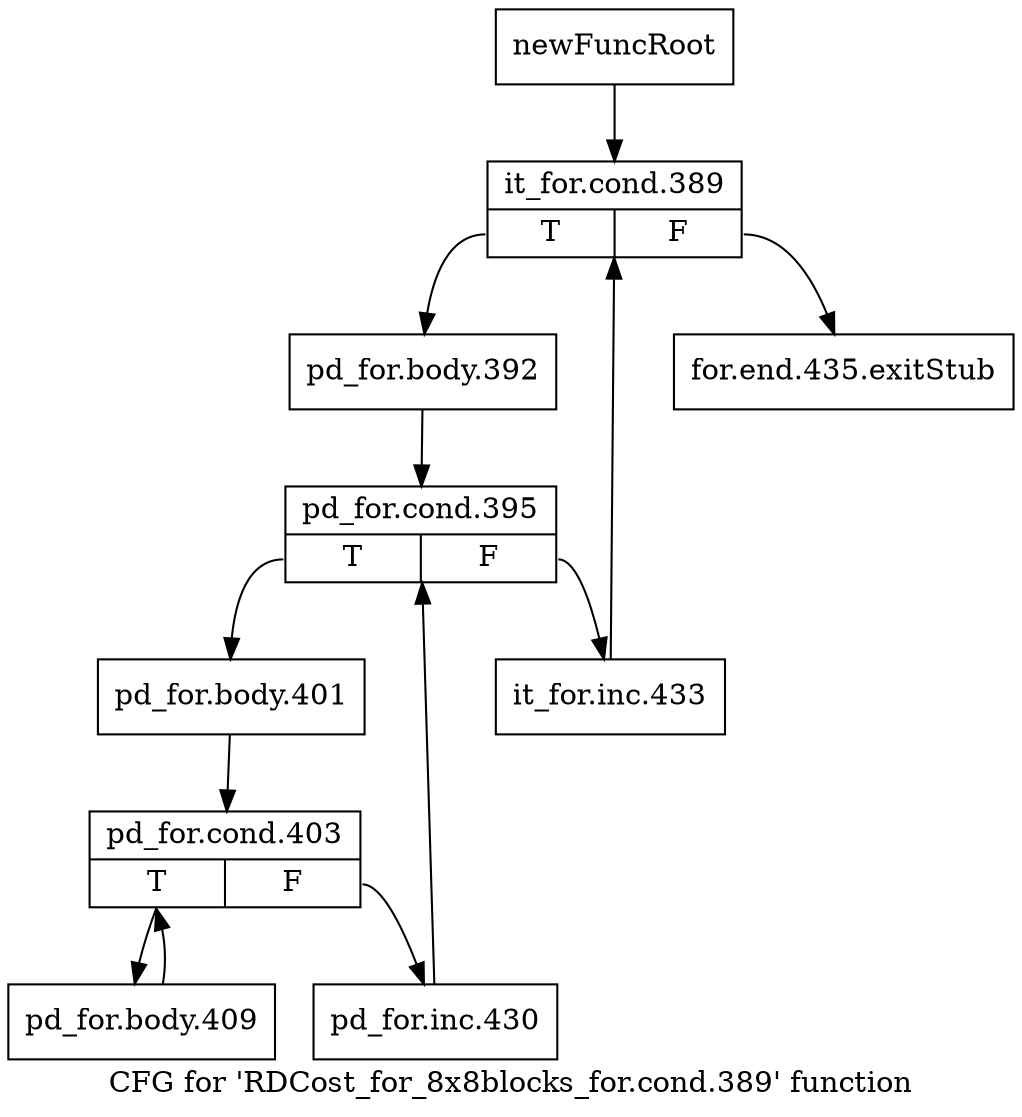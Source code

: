 digraph "CFG for 'RDCost_for_8x8blocks_for.cond.389' function" {
	label="CFG for 'RDCost_for_8x8blocks_for.cond.389' function";

	Node0x2b29030 [shape=record,label="{newFuncRoot}"];
	Node0x2b29030 -> Node0x2b290d0;
	Node0x2b29080 [shape=record,label="{for.end.435.exitStub}"];
	Node0x2b290d0 [shape=record,label="{it_for.cond.389|{<s0>T|<s1>F}}"];
	Node0x2b290d0:s0 -> Node0x2b29120;
	Node0x2b290d0:s1 -> Node0x2b29080;
	Node0x2b29120 [shape=record,label="{pd_for.body.392}"];
	Node0x2b29120 -> Node0x2b29170;
	Node0x2b29170 [shape=record,label="{pd_for.cond.395|{<s0>T|<s1>F}}"];
	Node0x2b29170:s0 -> Node0x2b29210;
	Node0x2b29170:s1 -> Node0x2b291c0;
	Node0x2b291c0 [shape=record,label="{it_for.inc.433}"];
	Node0x2b291c0 -> Node0x2b290d0;
	Node0x2b29210 [shape=record,label="{pd_for.body.401}"];
	Node0x2b29210 -> Node0x2b29260;
	Node0x2b29260 [shape=record,label="{pd_for.cond.403|{<s0>T|<s1>F}}"];
	Node0x2b29260:s0 -> Node0x2b29300;
	Node0x2b29260:s1 -> Node0x2b292b0;
	Node0x2b292b0 [shape=record,label="{pd_for.inc.430}"];
	Node0x2b292b0 -> Node0x2b29170;
	Node0x2b29300 [shape=record,label="{pd_for.body.409}"];
	Node0x2b29300 -> Node0x2b29260;
}
